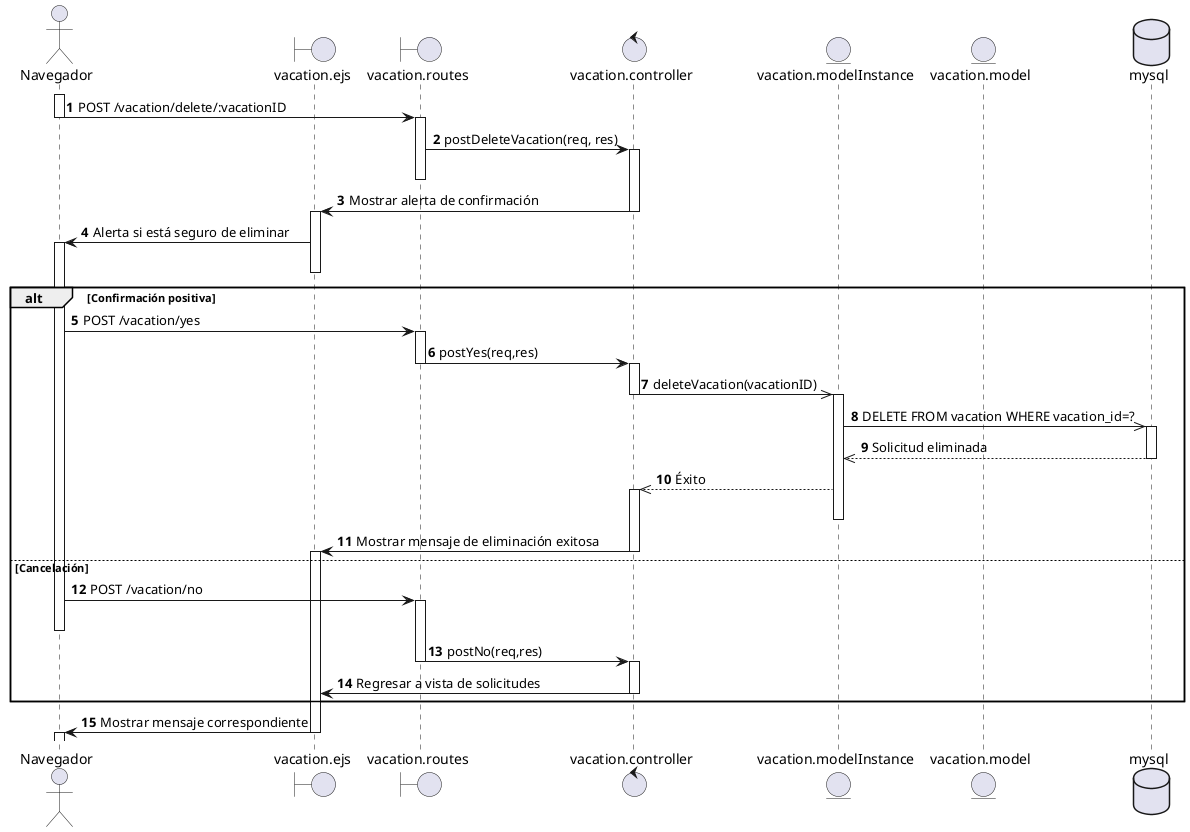 @startuml
actor Navegador
boundary vacation.ejs
boundary vacation.routes
control vacation.controller
entity vacation.modelInstance
entity vacation.model
database mysql

autonumber
' Inicio del flujo

activate Navegador

Navegador -> vacation.routes : POST /vacation/delete/:vacationID
deactivate Navegador
activate vacation.routes
vacation.routes -> vacation.controller : postDeleteVacation(req, res)
activate vacation.controller
deactivate vacation.routes


vacation.controller -> vacation.ejs : Mostrar alerta de confirmación
deactivate vacation.controller
activate vacation.ejs
vacation.ejs -> Navegador : Alerta si está seguro de eliminar
activate Navegador

deactivate vacation.ejs
alt Confirmación positiva
    Navegador->vacation.routes:POST /vacation/yes
    activate vacation.routes
    vacation.routes->vacation.controller: postYes(req,res)
    deactivate vacation.routes
    activate vacation.controller
    vacation.controller ->> vacation.modelInstance : deleteVacation(vacationID)
    deactivate vacation.controller
    activate vacation.modelInstance
    vacation.modelInstance ->> mysql : DELETE FROM vacation WHERE vacation_id=?
    activate mysql
    mysql -->> vacation.modelInstance : Solicitud eliminada
deactivate mysql
    vacation.modelInstance -->> vacation.controller : Éxito
    activate vacation.controller
    deactivate vacation.modelInstance
    vacation.controller -> vacation.ejs : Mostrar mensaje de eliminación exitosa
    deactivate vacation.controller
    activate vacation.ejs
else Cancelación
    Navegador->vacation.routes:POST /vacation/no
    activate vacation.routes
    deactivate Navegador
    vacation.routes->vacation.controller : postNo(req,res)
    deactivate vacation.routes
    activate vacation.controller
    vacation.controller -> vacation.ejs : Regresar a vista de solicitudes
    deactivate vacation.controller
end

activate vacation.ejs
vacation.ejs -> Navegador : Mostrar mensaje correspondiente
deactivate vacation.ejs
activate Navegador
deactivate Navegador

@enduml

